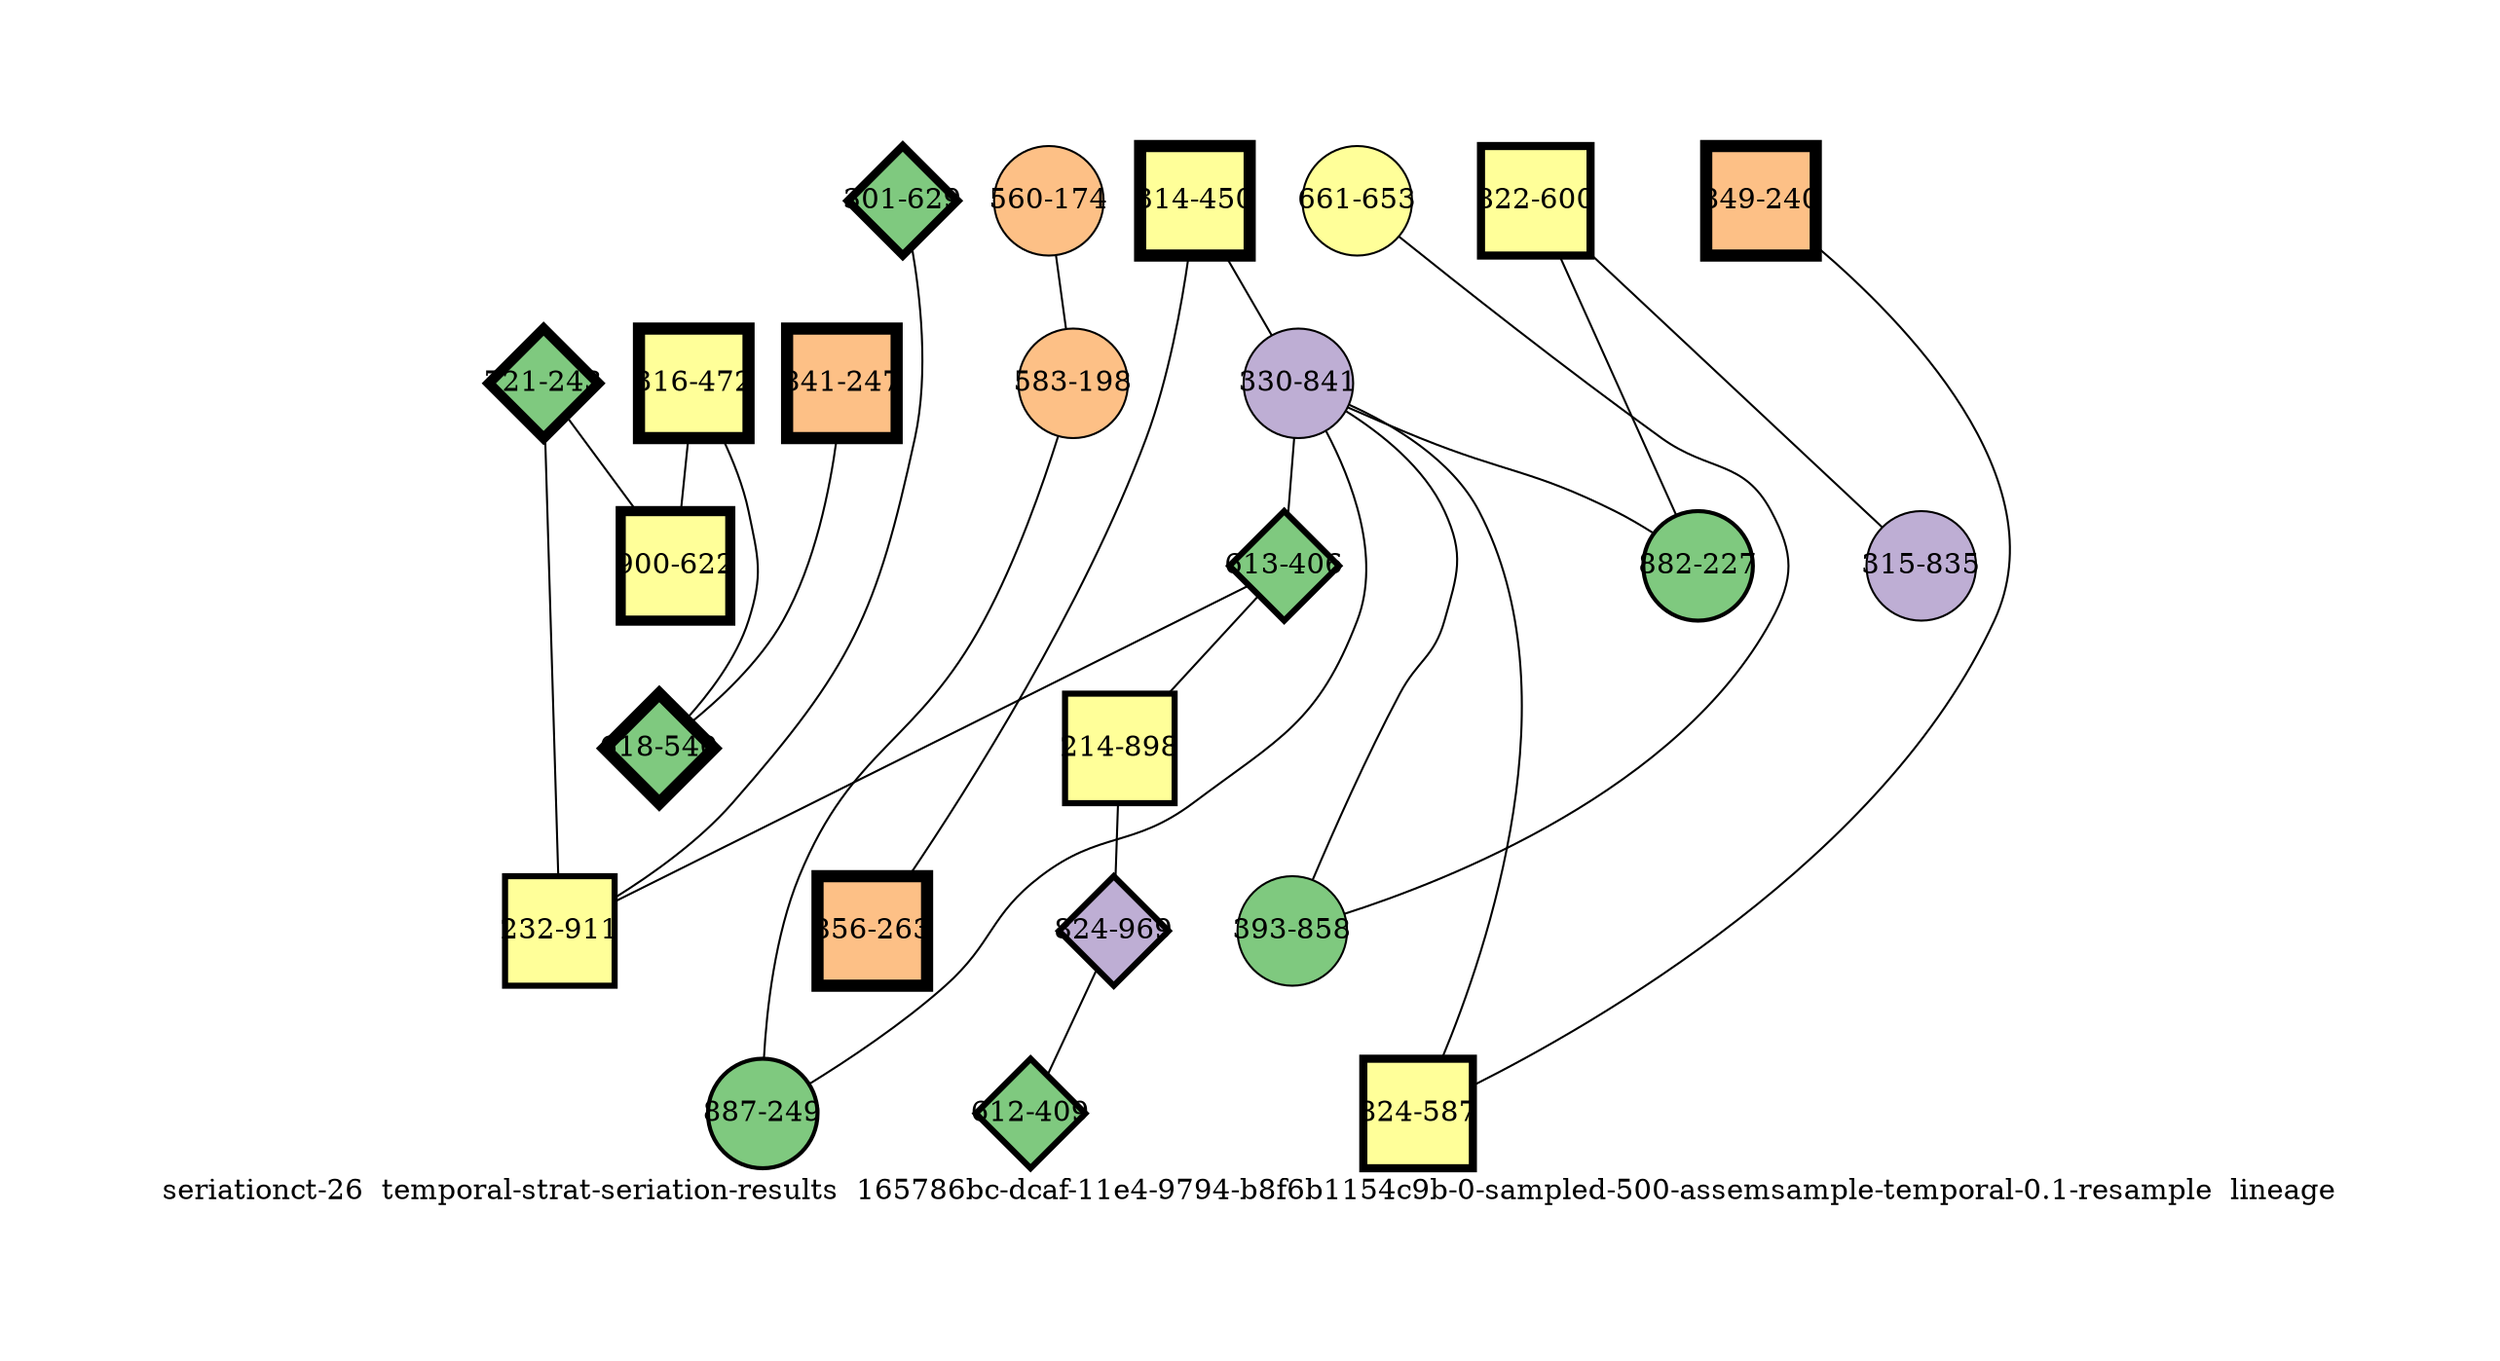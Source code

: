 strict graph "seriationct-26  temporal-strat-seriation-results  165786bc-dcaf-11e4-9794-b8f6b1154c9b-0-sampled-500-assemsample-temporal-0.1-resample  lineage" {
labelloc=b;
ratio=auto;
pad="1.0";
label="seriationct-26  temporal-strat-seriation-results  165786bc-dcaf-11e4-9794-b8f6b1154c9b-0-sampled-500-assemsample-temporal-0.1-resample  lineage";
node [width="0.75", style=filled, fixedsize=true, height="0.75", shape=circle, label=""];
0 [xCoordinate="450.0", appears_in_slice=6, yCoordinate="314.0", colorscheme=accent6, lineage_id=1, short_label="314-450", label="314-450", shape=square, cluster_id=3, fillcolor=4, size="500.0", id=0, penwidth="6.0"];
1 [xCoordinate="841.0", appears_in_slice=1, yCoordinate="330.0", colorscheme=accent6, lineage_id=0, short_label="330-841", label="330-841", shape=circle, cluster_id=1, fillcolor=2, size="500.0", id=1, penwidth="1.0"];
2 [xCoordinate="174.0", appears_in_slice=1, yCoordinate="560.0", colorscheme=accent6, lineage_id=0, short_label="560-174", label="560-174", shape=circle, cluster_id=2, fillcolor=3, size="500.0", id=2, penwidth="1.0"];
3 [xCoordinate="600.0", appears_in_slice=4, yCoordinate="822.0", colorscheme=accent6, lineage_id=1, short_label="822-600", label="822-600", shape=square, cluster_id=3, fillcolor=4, size="500.0", id=3, penwidth="4.0"];
4 [xCoordinate="406.0", appears_in_slice=3, yCoordinate="613.0", colorscheme=accent6, lineage_id=2, short_label="613-406", label="613-406", shape=diamond, cluster_id=0, fillcolor=1, size="500.0", id=4, penwidth="3.0"];
5 [xCoordinate="835.0", appears_in_slice=1, yCoordinate="315.0", colorscheme=accent6, lineage_id=0, short_label="315-835", label="315-835", shape=circle, cluster_id=1, fillcolor=2, size="500.0", id=5, penwidth="1.0"];
6 [xCoordinate="198.0", appears_in_slice=1, yCoordinate="583.0", colorscheme=accent6, lineage_id=0, short_label="583-198", label="583-198", shape=circle, cluster_id=2, fillcolor=3, size="500.0", id=6, penwidth="1.0"];
7 [xCoordinate="898.0", appears_in_slice=3, yCoordinate="214.0", colorscheme=accent6, lineage_id=1, short_label="214-898", label="214-898", shape=square, cluster_id=3, fillcolor=4, size="500.0", id=7, penwidth="3.0"];
8 [xCoordinate="243.0", appears_in_slice=5, yCoordinate="721.0", colorscheme=accent6, lineage_id=2, short_label="721-243", label="721-243", shape=diamond, cluster_id=0, fillcolor=1, size="500.0", id=8, penwidth="5.0"];
9 [xCoordinate="263.0", appears_in_slice=6, yCoordinate="856.0", colorscheme=accent6, lineage_id=1, short_label="856-263", label="856-263", shape=square, cluster_id=2, fillcolor=3, size="500.0", id=9, penwidth="6.0"];
10 [xCoordinate="629.0", appears_in_slice=4, yCoordinate="301.0", colorscheme=accent6, lineage_id=2, short_label="301-629", label="301-629", shape=diamond, cluster_id=0, fillcolor=1, size="500.0", id=15, penwidth="4.0"];
11 [xCoordinate="969.0", appears_in_slice=3, yCoordinate="824.0", colorscheme=accent6, lineage_id=2, short_label="824-969", label="824-969", shape=diamond, cluster_id=1, fillcolor=2, size="500.0", id=11, penwidth="3.0"];
12 [xCoordinate="247.0", appears_in_slice=6, yCoordinate="841.0", colorscheme=accent6, lineage_id=1, short_label="841-247", label="841-247", shape=square, cluster_id=2, fillcolor=3, size="500.0", id=12, penwidth="6.0"];
13 [xCoordinate="240.0", appears_in_slice=6, yCoordinate="849.0", colorscheme=accent6, lineage_id=1, short_label="849-240", label="849-240", shape=square, cluster_id=2, fillcolor=3, size="500.0", id=13, penwidth="6.0"];
14 [xCoordinate="249.0", appears_in_slice=2, yCoordinate="887.0", colorscheme=accent6, lineage_id=0, short_label="887-249", label="887-249", shape=circle, cluster_id=0, fillcolor=1, size="500.0", id=14, penwidth="2.0"];
15 [xCoordinate="653.0", appears_in_slice=1, yCoordinate="661.0", colorscheme=accent6, lineage_id=0, short_label="661-653", label="661-653", shape=circle, cluster_id=3, fillcolor=4, size="500.0", id=10, penwidth="1.0"];
16 [xCoordinate="409.0", appears_in_slice=3, yCoordinate="612.0", colorscheme=accent6, lineage_id=2, short_label="612-409", label="612-409", shape=diamond, cluster_id=0, fillcolor=1, size="500.0", id=16, penwidth="3.0"];
17 [xCoordinate="858.0", appears_in_slice=1, yCoordinate="393.0", colorscheme=accent6, lineage_id=0, short_label="393-858", label="393-858", shape=circle, cluster_id=0, fillcolor=1, size="500.0", id=17, penwidth="1.0"];
18 [xCoordinate="472.0", appears_in_slice=6, yCoordinate="316.0", colorscheme=accent6, lineage_id=1, short_label="316-472", label="316-472", shape=square, cluster_id=3, fillcolor=4, size="500.0", id=18, penwidth="6.0"];
19 [xCoordinate="911.0", appears_in_slice=3, yCoordinate="232.0", colorscheme=accent6, lineage_id=1, short_label="232-911", label="232-911", shape=square, cluster_id=3, fillcolor=4, size="500.0", id=19, penwidth="3.0"];
20 [xCoordinate="622.0", appears_in_slice=5, yCoordinate="900.0", colorscheme=accent6, lineage_id=1, short_label="900-622", label="900-622", shape=square, cluster_id=3, fillcolor=4, size="500.0", id=20, penwidth="5.0"];
21 [xCoordinate="587.0", appears_in_slice=4, yCoordinate="824.0", colorscheme=accent6, lineage_id=1, short_label="824-587", label="824-587", shape=square, cluster_id=3, fillcolor=4, size="500.0", id=21, penwidth="4.0"];
22 [xCoordinate="227.0", appears_in_slice=2, yCoordinate="882.0", colorscheme=accent6, lineage_id=0, short_label="882-227", label="882-227", shape=circle, cluster_id=0, fillcolor=1, size="500.0", id=22, penwidth="2.0"];
23 [xCoordinate="540.0", appears_in_slice=6, yCoordinate="618.0", colorscheme=accent6, lineage_id=2, short_label="618-540", label="618-540", shape=diamond, cluster_id=0, fillcolor=1, size="500.0", id=23, penwidth="6.0"];
0 -- 9  [inverseweight="15.0075056297", weight="0.0666333249958"];
0 -- 1  [inverseweight="1.72594485962", weight="0.579392785595"];
1 -- 4  [inverseweight="2.33491954193", weight="0.428280282058"];
1 -- 14  [inverseweight="3.40317214583", weight="0.293843495759"];
1 -- 17  [inverseweight="4.10664631819", weight="0.243507700084"];
1 -- 21  [inverseweight="1.61557845819", weight="0.618973343529"];
1 -- 22  [inverseweight="1.98525273002", weight="0.503714204684"];
2 -- 6  [inverseweight="27.3587827582", weight="0.036551333765"];
3 -- 5  [inverseweight="6.39346461609", weight="0.156409718368"];
3 -- 22  [inverseweight="2.06551620995", weight="0.484140475482"];
4 -- 19  [inverseweight="1.6649471093", weight="0.600619679997"];
4 -- 7  [inverseweight="1.5337278998", weight="0.65200613494"];
6 -- 14  [inverseweight="3.18749487013", weight="0.313725995098"];
7 -- 11  [inverseweight="28.3069258536", weight="0.0353270434653"];
8 -- 19  [inverseweight="1.50836597263", weight="0.662969079219"];
8 -- 20  [inverseweight="27.3587827582", weight="0.036551333765"];
10 -- 19  [inverseweight="2.57807319988", weight="0.387886581361"];
11 -- 16  [inverseweight="17.6336403965", weight="0.056709787515"];
12 -- 23  [inverseweight="8.90588124849", weight="0.112285350781"];
13 -- 21  [inverseweight="1.34371708983", weight="0.744204273033"];
15 -- 17  [inverseweight="1.51392863237", weight="0.660533118019"];
18 -- 20  [inverseweight="3.22171903696", weight="0.310393298897"];
18 -- 23  [inverseweight="32.2748612184", weight="0.0309838667697"];
}
